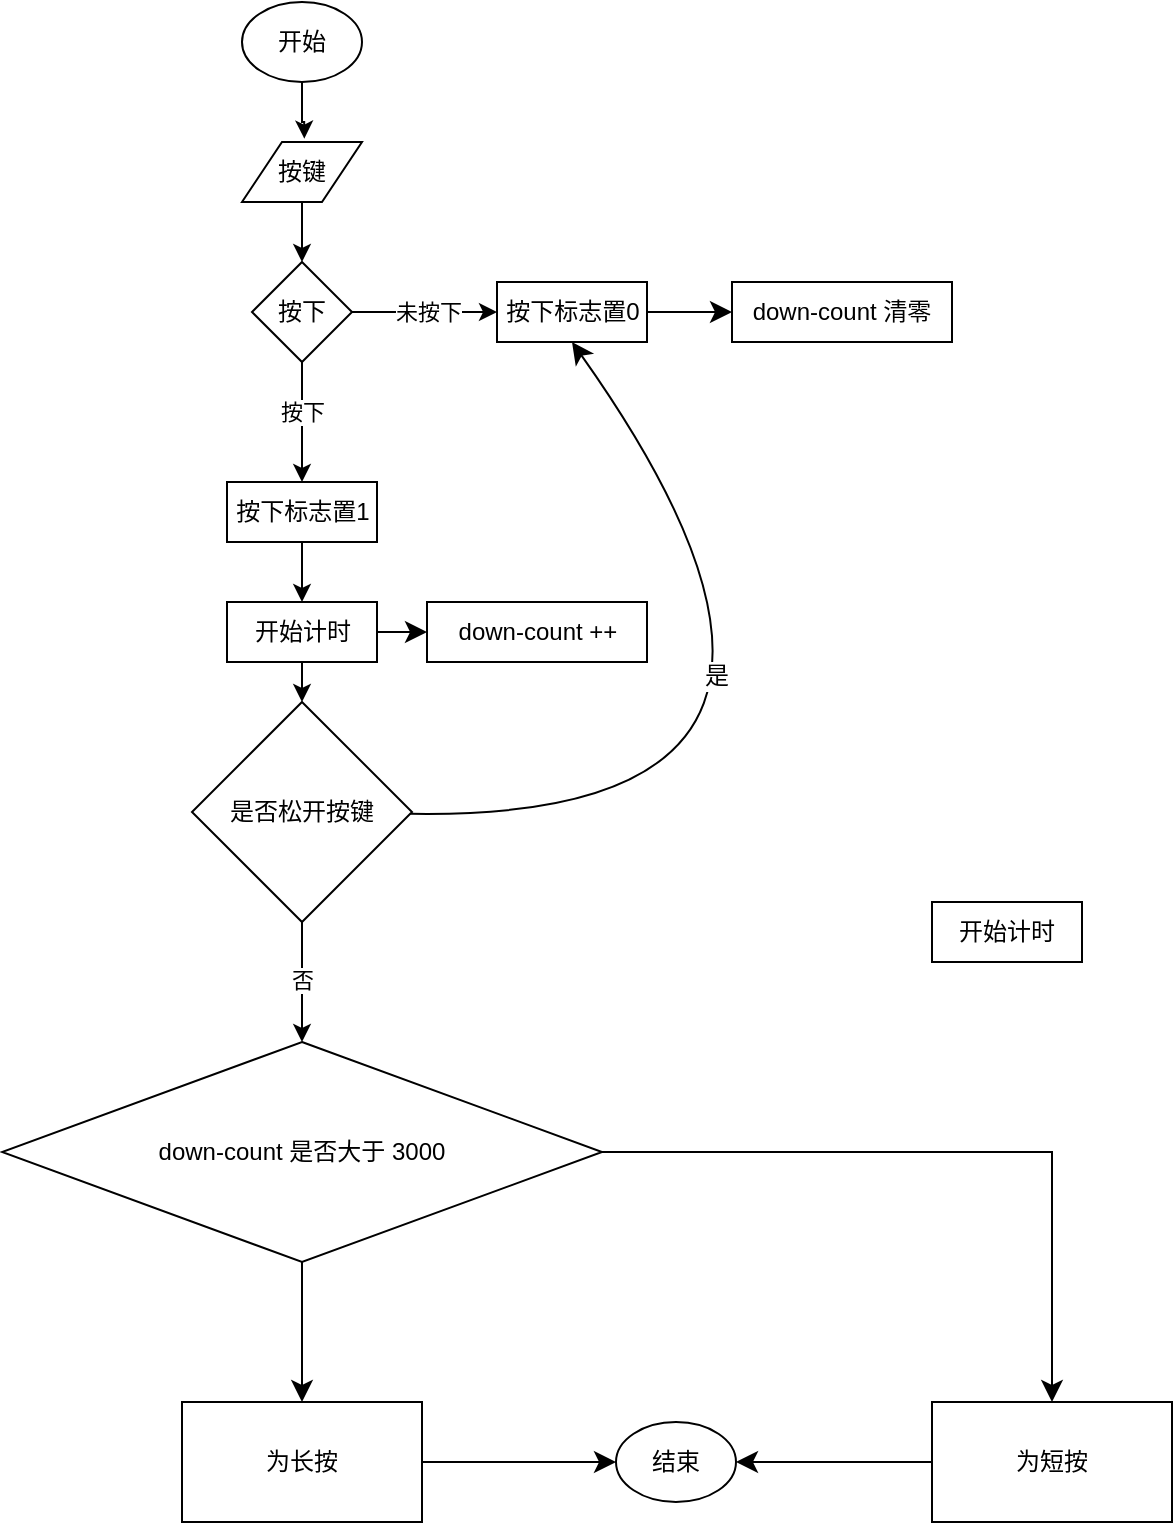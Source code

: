 <mxfile version="25.0.2">
  <diagram id="6a731a19-8d31-9384-78a2-239565b7b9f0" name="Page-1">
    <mxGraphModel dx="1147" dy="709" grid="1" gridSize="10" guides="1" tooltips="1" connect="1" arrows="1" fold="1" page="1" pageScale="1" pageWidth="1654" pageHeight="1169" background="none" math="0" shadow="0">
      <root>
        <mxCell id="0" />
        <mxCell id="1" parent="0" />
        <mxCell id="5-MeQTM_BoOCngnWyIkS-55" value="开始" style="ellipse;whiteSpace=wrap;html=1;" vertex="1" parent="1">
          <mxGeometry x="580" y="170" width="60" height="40" as="geometry" />
        </mxCell>
        <mxCell id="5-MeQTM_BoOCngnWyIkS-56" value="结束" style="ellipse;whiteSpace=wrap;html=1;" vertex="1" parent="1">
          <mxGeometry x="767" y="880" width="60" height="40" as="geometry" />
        </mxCell>
        <mxCell id="5-MeQTM_BoOCngnWyIkS-60" style="edgeStyle=orthogonalEdgeStyle;rounded=0;orthogonalLoop=1;jettySize=auto;html=1;entryX=0.5;entryY=0;entryDx=0;entryDy=0;" edge="1" parent="1" source="5-MeQTM_BoOCngnWyIkS-57" target="5-MeQTM_BoOCngnWyIkS-59">
          <mxGeometry relative="1" as="geometry" />
        </mxCell>
        <mxCell id="5-MeQTM_BoOCngnWyIkS-57" value="按键" style="shape=parallelogram;perimeter=parallelogramPerimeter;whiteSpace=wrap;html=1;fixedSize=1;" vertex="1" parent="1">
          <mxGeometry x="580" y="240" width="60" height="30" as="geometry" />
        </mxCell>
        <mxCell id="5-MeQTM_BoOCngnWyIkS-58" style="edgeStyle=orthogonalEdgeStyle;rounded=0;orthogonalLoop=1;jettySize=auto;html=1;entryX=0.519;entryY=-0.056;entryDx=0;entryDy=0;entryPerimeter=0;" edge="1" parent="1" source="5-MeQTM_BoOCngnWyIkS-55" target="5-MeQTM_BoOCngnWyIkS-57">
          <mxGeometry relative="1" as="geometry" />
        </mxCell>
        <mxCell id="5-MeQTM_BoOCngnWyIkS-62" style="edgeStyle=orthogonalEdgeStyle;rounded=0;orthogonalLoop=1;jettySize=auto;html=1;entryX=0.5;entryY=0;entryDx=0;entryDy=0;" edge="1" parent="1" source="5-MeQTM_BoOCngnWyIkS-59" target="5-MeQTM_BoOCngnWyIkS-61">
          <mxGeometry relative="1" as="geometry" />
        </mxCell>
        <mxCell id="5-MeQTM_BoOCngnWyIkS-63" value="按下" style="edgeLabel;html=1;align=center;verticalAlign=middle;resizable=0;points=[];" vertex="1" connectable="0" parent="5-MeQTM_BoOCngnWyIkS-62">
          <mxGeometry x="-0.191" relative="1" as="geometry">
            <mxPoint as="offset" />
          </mxGeometry>
        </mxCell>
        <mxCell id="5-MeQTM_BoOCngnWyIkS-65" style="edgeStyle=orthogonalEdgeStyle;rounded=0;orthogonalLoop=1;jettySize=auto;html=1;entryX=0;entryY=0.5;entryDx=0;entryDy=0;" edge="1" parent="1" source="5-MeQTM_BoOCngnWyIkS-59" target="5-MeQTM_BoOCngnWyIkS-64">
          <mxGeometry relative="1" as="geometry" />
        </mxCell>
        <mxCell id="5-MeQTM_BoOCngnWyIkS-66" value="未按下" style="edgeLabel;html=1;align=center;verticalAlign=middle;resizable=0;points=[];" vertex="1" connectable="0" parent="5-MeQTM_BoOCngnWyIkS-65">
          <mxGeometry x="-0.379" y="1" relative="1" as="geometry">
            <mxPoint x="15" y="1" as="offset" />
          </mxGeometry>
        </mxCell>
        <mxCell id="5-MeQTM_BoOCngnWyIkS-59" value="按下" style="rhombus;whiteSpace=wrap;html=1;" vertex="1" parent="1">
          <mxGeometry x="585" y="300" width="50" height="50" as="geometry" />
        </mxCell>
        <mxCell id="5-MeQTM_BoOCngnWyIkS-69" style="edgeStyle=orthogonalEdgeStyle;rounded=0;orthogonalLoop=1;jettySize=auto;html=1;entryX=0.5;entryY=0;entryDx=0;entryDy=0;" edge="1" parent="1" source="5-MeQTM_BoOCngnWyIkS-61" target="5-MeQTM_BoOCngnWyIkS-68">
          <mxGeometry relative="1" as="geometry" />
        </mxCell>
        <mxCell id="5-MeQTM_BoOCngnWyIkS-61" value="按下标志置1" style="rounded=0;whiteSpace=wrap;html=1;" vertex="1" parent="1">
          <mxGeometry x="572.5" y="410" width="75" height="30" as="geometry" />
        </mxCell>
        <mxCell id="5-MeQTM_BoOCngnWyIkS-93" style="edgeStyle=none;curved=1;rounded=0;orthogonalLoop=1;jettySize=auto;html=1;entryX=0;entryY=0.5;entryDx=0;entryDy=0;fontSize=12;startSize=8;endSize=8;" edge="1" parent="1" source="5-MeQTM_BoOCngnWyIkS-64" target="5-MeQTM_BoOCngnWyIkS-92">
          <mxGeometry relative="1" as="geometry" />
        </mxCell>
        <mxCell id="5-MeQTM_BoOCngnWyIkS-64" value="按下标志置0" style="rounded=0;whiteSpace=wrap;html=1;" vertex="1" parent="1">
          <mxGeometry x="707.5" y="310" width="75" height="30" as="geometry" />
        </mxCell>
        <mxCell id="5-MeQTM_BoOCngnWyIkS-71" style="edgeStyle=orthogonalEdgeStyle;rounded=0;orthogonalLoop=1;jettySize=auto;html=1;exitX=0.5;exitY=1;exitDx=0;exitDy=0;entryX=0.5;entryY=0;entryDx=0;entryDy=0;" edge="1" parent="1" source="5-MeQTM_BoOCngnWyIkS-68" target="5-MeQTM_BoOCngnWyIkS-70">
          <mxGeometry relative="1" as="geometry" />
        </mxCell>
        <mxCell id="5-MeQTM_BoOCngnWyIkS-81" style="edgeStyle=none;curved=1;rounded=0;orthogonalLoop=1;jettySize=auto;html=1;entryX=0;entryY=0.5;entryDx=0;entryDy=0;fontSize=12;startSize=8;endSize=8;" edge="1" parent="1" source="5-MeQTM_BoOCngnWyIkS-68" target="5-MeQTM_BoOCngnWyIkS-80">
          <mxGeometry relative="1" as="geometry" />
        </mxCell>
        <mxCell id="5-MeQTM_BoOCngnWyIkS-68" value="开始计时" style="rounded=0;whiteSpace=wrap;html=1;" vertex="1" parent="1">
          <mxGeometry x="572.5" y="470" width="75" height="30" as="geometry" />
        </mxCell>
        <mxCell id="5-MeQTM_BoOCngnWyIkS-73" style="edgeStyle=orthogonalEdgeStyle;rounded=0;orthogonalLoop=1;jettySize=auto;html=1;entryX=0.5;entryY=0;entryDx=0;entryDy=0;" edge="1" parent="1" source="5-MeQTM_BoOCngnWyIkS-70">
          <mxGeometry relative="1" as="geometry">
            <mxPoint x="610" y="690" as="targetPoint" />
          </mxGeometry>
        </mxCell>
        <mxCell id="5-MeQTM_BoOCngnWyIkS-74" value="否" style="edgeLabel;html=1;align=center;verticalAlign=middle;resizable=0;points=[];" vertex="1" connectable="0" parent="5-MeQTM_BoOCngnWyIkS-73">
          <mxGeometry x="-0.036" relative="1" as="geometry">
            <mxPoint as="offset" />
          </mxGeometry>
        </mxCell>
        <mxCell id="5-MeQTM_BoOCngnWyIkS-90" style="edgeStyle=none;curved=1;rounded=0;orthogonalLoop=1;jettySize=auto;html=1;fontSize=12;startSize=8;endSize=8;entryX=0.5;entryY=1;entryDx=0;entryDy=0;" edge="1" parent="1" source="5-MeQTM_BoOCngnWyIkS-70" target="5-MeQTM_BoOCngnWyIkS-64">
          <mxGeometry relative="1" as="geometry">
            <mxPoint x="855" y="575" as="targetPoint" />
            <Array as="points">
              <mxPoint x="915" y="580" />
            </Array>
          </mxGeometry>
        </mxCell>
        <mxCell id="5-MeQTM_BoOCngnWyIkS-91" value="是" style="edgeLabel;html=1;align=center;verticalAlign=middle;resizable=0;points=[];fontSize=12;" vertex="1" connectable="0" parent="5-MeQTM_BoOCngnWyIkS-90">
          <mxGeometry x="0.348" y="38" relative="1" as="geometry">
            <mxPoint as="offset" />
          </mxGeometry>
        </mxCell>
        <mxCell id="5-MeQTM_BoOCngnWyIkS-70" value="是否松开按键" style="rhombus;whiteSpace=wrap;html=1;" vertex="1" parent="1">
          <mxGeometry x="555" y="520" width="110" height="110" as="geometry" />
        </mxCell>
        <mxCell id="5-MeQTM_BoOCngnWyIkS-80" value="down-count ++" style="rounded=0;whiteSpace=wrap;html=1;" vertex="1" parent="1">
          <mxGeometry x="672.5" y="470" width="110" height="30" as="geometry" />
        </mxCell>
        <mxCell id="5-MeQTM_BoOCngnWyIkS-95" style="edgeStyle=none;curved=1;rounded=0;orthogonalLoop=1;jettySize=auto;html=1;entryX=0.5;entryY=0;entryDx=0;entryDy=0;fontSize=12;startSize=8;endSize=8;" edge="1" parent="1" source="5-MeQTM_BoOCngnWyIkS-82" target="5-MeQTM_BoOCngnWyIkS-94">
          <mxGeometry relative="1" as="geometry" />
        </mxCell>
        <mxCell id="5-MeQTM_BoOCngnWyIkS-98" style="edgeStyle=none;curved=0;rounded=0;orthogonalLoop=1;jettySize=auto;html=1;fontSize=12;startSize=8;endSize=8;entryX=0.5;entryY=0;entryDx=0;entryDy=0;" edge="1" parent="1" source="5-MeQTM_BoOCngnWyIkS-82" target="5-MeQTM_BoOCngnWyIkS-96">
          <mxGeometry relative="1" as="geometry">
            <mxPoint x="830" y="745" as="targetPoint" />
            <Array as="points">
              <mxPoint x="985" y="745" />
            </Array>
          </mxGeometry>
        </mxCell>
        <mxCell id="5-MeQTM_BoOCngnWyIkS-82" value="down-count 是否大于 3000" style="rhombus;whiteSpace=wrap;html=1;" vertex="1" parent="1">
          <mxGeometry x="460" y="690" width="300" height="110" as="geometry" />
        </mxCell>
        <mxCell id="5-MeQTM_BoOCngnWyIkS-83" value="开始计时" style="rounded=0;whiteSpace=wrap;html=1;" vertex="1" parent="1">
          <mxGeometry x="925" y="620" width="75" height="30" as="geometry" />
        </mxCell>
        <mxCell id="5-MeQTM_BoOCngnWyIkS-92" value="down-count 清零" style="rounded=0;whiteSpace=wrap;html=1;" vertex="1" parent="1">
          <mxGeometry x="825" y="310" width="110" height="30" as="geometry" />
        </mxCell>
        <mxCell id="5-MeQTM_BoOCngnWyIkS-101" style="edgeStyle=none;curved=1;rounded=0;orthogonalLoop=1;jettySize=auto;html=1;entryX=0;entryY=0.5;entryDx=0;entryDy=0;fontSize=12;startSize=8;endSize=8;" edge="1" parent="1" source="5-MeQTM_BoOCngnWyIkS-94" target="5-MeQTM_BoOCngnWyIkS-56">
          <mxGeometry relative="1" as="geometry" />
        </mxCell>
        <mxCell id="5-MeQTM_BoOCngnWyIkS-94" value="为长按" style="rounded=0;whiteSpace=wrap;html=1;" vertex="1" parent="1">
          <mxGeometry x="550" y="870" width="120" height="60" as="geometry" />
        </mxCell>
        <mxCell id="5-MeQTM_BoOCngnWyIkS-102" style="edgeStyle=none;curved=1;rounded=0;orthogonalLoop=1;jettySize=auto;html=1;entryX=1;entryY=0.5;entryDx=0;entryDy=0;fontSize=12;startSize=8;endSize=8;" edge="1" parent="1" source="5-MeQTM_BoOCngnWyIkS-96" target="5-MeQTM_BoOCngnWyIkS-56">
          <mxGeometry relative="1" as="geometry" />
        </mxCell>
        <mxCell id="5-MeQTM_BoOCngnWyIkS-96" value="为短按" style="rounded=0;whiteSpace=wrap;html=1;" vertex="1" parent="1">
          <mxGeometry x="925" y="870" width="120" height="60" as="geometry" />
        </mxCell>
      </root>
    </mxGraphModel>
  </diagram>
</mxfile>
